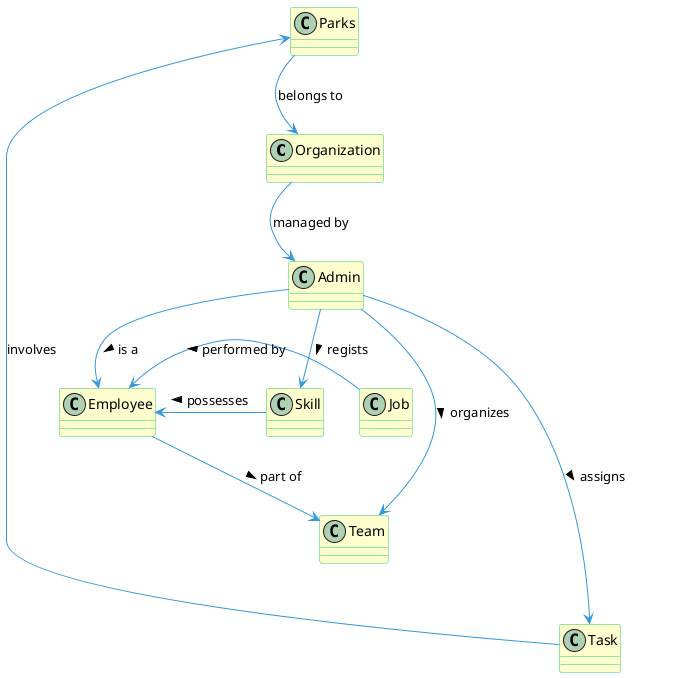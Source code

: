 @startuml

skinparam class {
    BackgroundColor #FEFECE
    ArrowColor #3498db
    BorderColor #2ecc71
}

skinparam classAttributeIconSize 0

class Organization {
}

class Admin {
}

class Employee {
}

class Skill {
}

class Team {
}

class Task {
}

class Parks {
}

' Relationships
Parks -down-> Organization : belongs to
Organization -down-> Admin : managed by
Admin -down-> Employee : is a >
Admin -down-> Skill : regists >
Admin -down-> Team : organizes >
Job -left-> Employee : performed by >
Skill -left-> Employee : possesses >
Employee -right-> Team : part of >
Admin -right-> Task : assigns >
Task -up-> Parks : involves

' Layout adjustments
Parks -[hidden]- Organization
Organization -[hidden]- Admin
Admin -[hidden]- Employee
Employee -[hidden]- Skill
Skill -[hidden]- Team
Team -[hidden]- Task
Task -[hidden]- Parks

@enduml